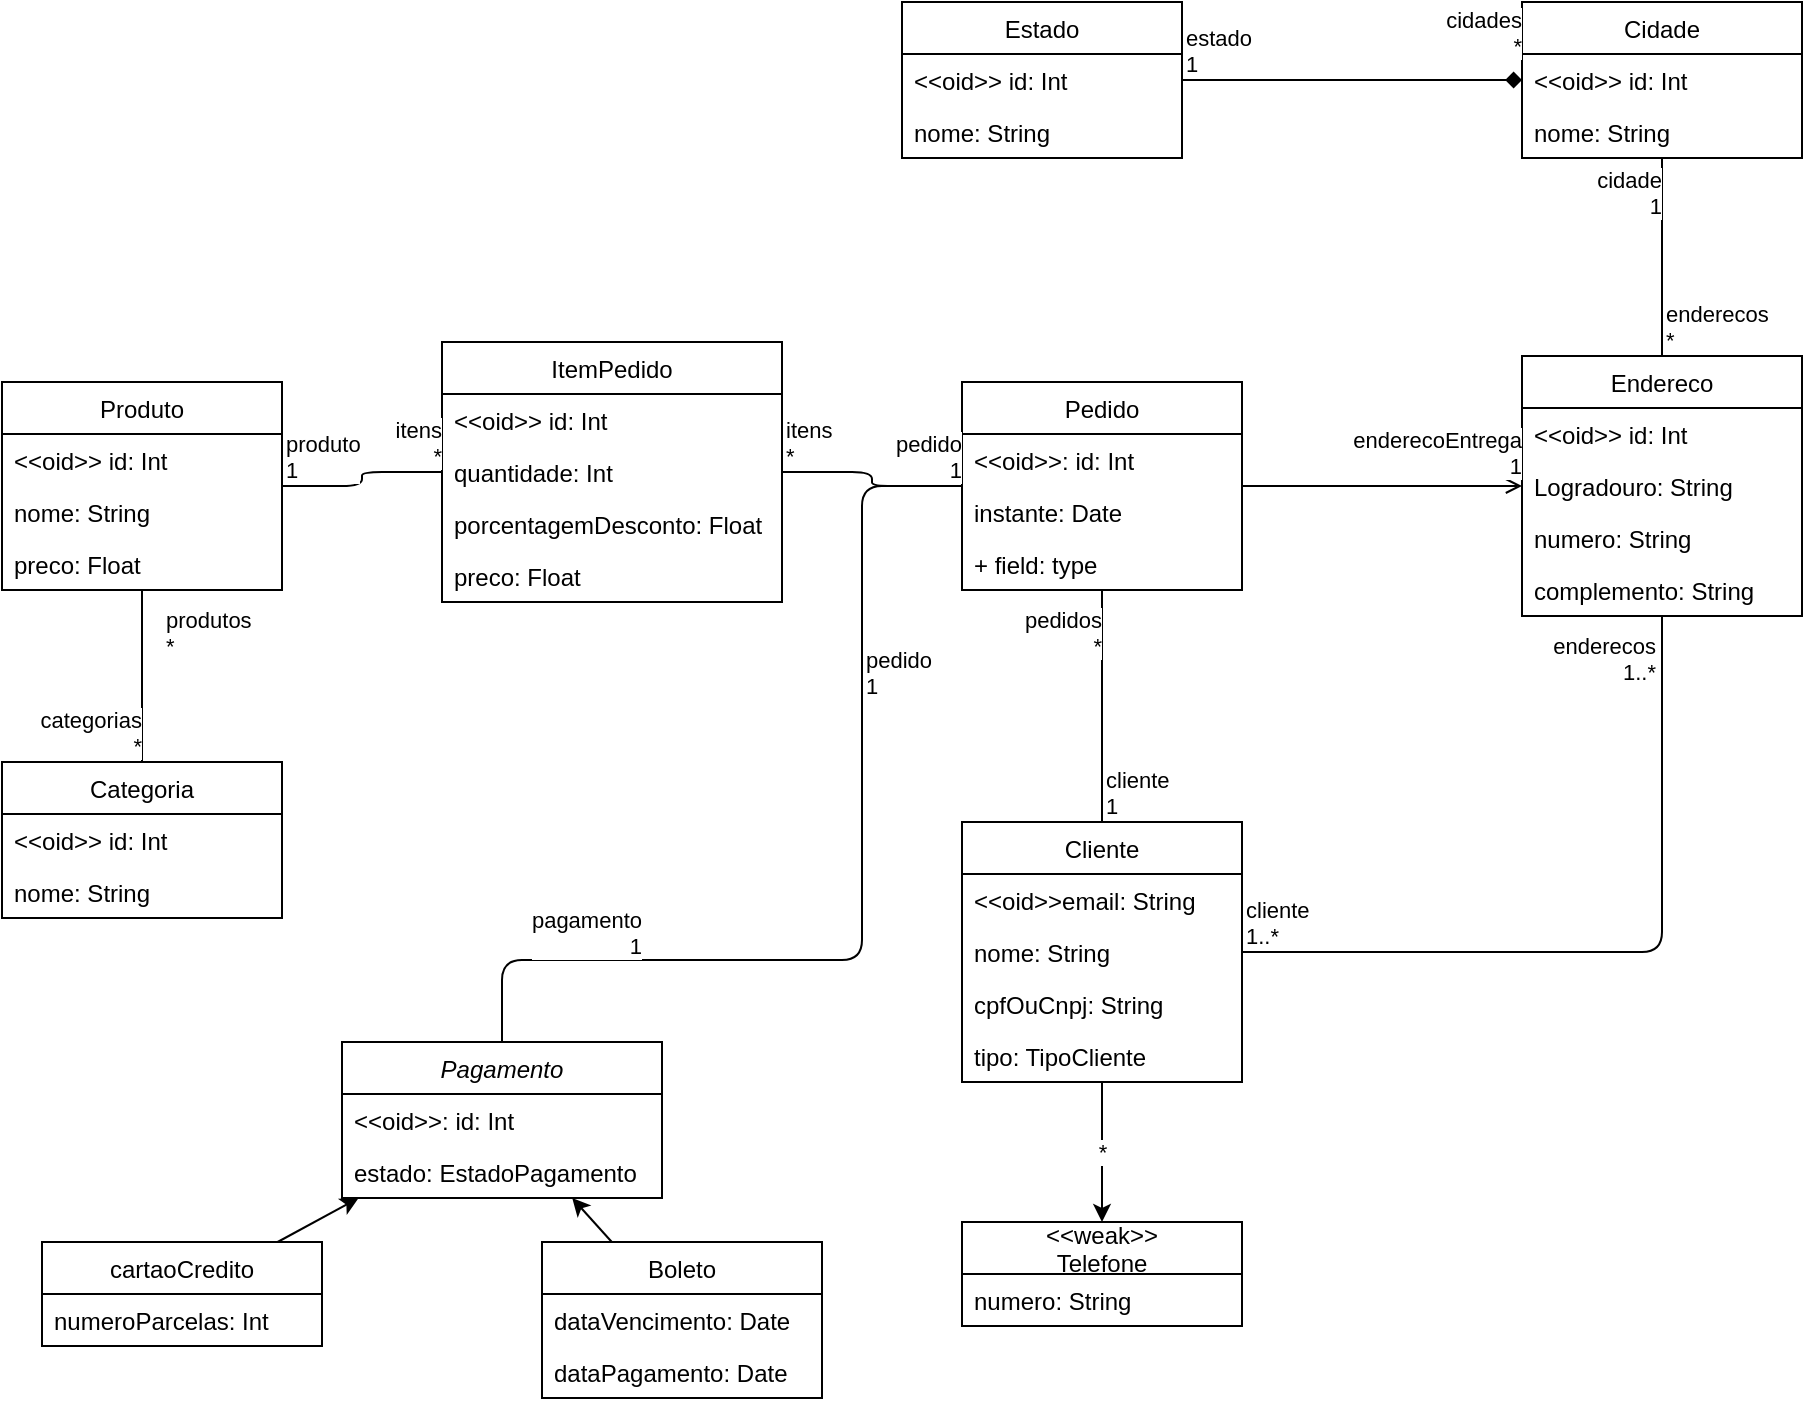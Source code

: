 <mxfile>
    <diagram id="x8gSHQNPnsCK7h07WH54" name="Page-1">
        <mxGraphModel dx="1360" dy="568" grid="1" gridSize="10" guides="0" tooltips="1" connect="1" arrows="1" fold="1" page="1" pageScale="1" pageWidth="1169" pageHeight="827" math="0" shadow="0">
            <root>
                <mxCell id="0"/>
                <mxCell id="1" parent="0"/>
                <mxCell id="2" value="Pedido" style="swimlane;fontStyle=0;childLayout=stackLayout;horizontal=1;startSize=26;fillColor=none;horizontalStack=0;resizeParent=1;resizeParentMax=0;resizeLast=0;collapsible=1;marginBottom=0;" vertex="1" parent="1">
                    <mxGeometry x="480" y="200" width="140" height="104" as="geometry"/>
                </mxCell>
                <mxCell id="3" value="&lt;&lt;oid&gt;&gt;: id: Int" style="text;strokeColor=none;fillColor=none;align=left;verticalAlign=top;spacingLeft=4;spacingRight=4;overflow=hidden;rotatable=0;points=[[0,0.5],[1,0.5]];portConstraint=eastwest;" vertex="1" parent="2">
                    <mxGeometry y="26" width="140" height="26" as="geometry"/>
                </mxCell>
                <mxCell id="4" value="instante: Date" style="text;strokeColor=none;fillColor=none;align=left;verticalAlign=top;spacingLeft=4;spacingRight=4;overflow=hidden;rotatable=0;points=[[0,0.5],[1,0.5]];portConstraint=eastwest;" vertex="1" parent="2">
                    <mxGeometry y="52" width="140" height="26" as="geometry"/>
                </mxCell>
                <mxCell id="5" value="+ field: type" style="text;strokeColor=none;fillColor=none;align=left;verticalAlign=top;spacingLeft=4;spacingRight=4;overflow=hidden;rotatable=0;points=[[0,0.5],[1,0.5]];portConstraint=eastwest;" vertex="1" parent="2">
                    <mxGeometry y="78" width="140" height="26" as="geometry"/>
                </mxCell>
                <mxCell id="6" value="Produto" style="swimlane;fontStyle=0;childLayout=stackLayout;horizontal=1;startSize=26;fillColor=none;horizontalStack=0;resizeParent=1;resizeParentMax=0;resizeLast=0;collapsible=1;marginBottom=0;" vertex="1" parent="1">
                    <mxGeometry y="200" width="140" height="104" as="geometry"/>
                </mxCell>
                <mxCell id="7" value="&lt;&lt;oid&gt;&gt; id: Int" style="text;strokeColor=none;fillColor=none;align=left;verticalAlign=top;spacingLeft=4;spacingRight=4;overflow=hidden;rotatable=0;points=[[0,0.5],[1,0.5]];portConstraint=eastwest;" vertex="1" parent="6">
                    <mxGeometry y="26" width="140" height="26" as="geometry"/>
                </mxCell>
                <mxCell id="8" value="nome: String" style="text;strokeColor=none;fillColor=none;align=left;verticalAlign=top;spacingLeft=4;spacingRight=4;overflow=hidden;rotatable=0;points=[[0,0.5],[1,0.5]];portConstraint=eastwest;" vertex="1" parent="6">
                    <mxGeometry y="52" width="140" height="26" as="geometry"/>
                </mxCell>
                <mxCell id="9" value="preco: Float" style="text;strokeColor=none;fillColor=none;align=left;verticalAlign=top;spacingLeft=4;spacingRight=4;overflow=hidden;rotatable=0;points=[[0,0.5],[1,0.5]];portConstraint=eastwest;" vertex="1" parent="6">
                    <mxGeometry y="78" width="140" height="26" as="geometry"/>
                </mxCell>
                <mxCell id="10" value="Categoria" style="swimlane;fontStyle=0;childLayout=stackLayout;horizontal=1;startSize=26;fillColor=none;horizontalStack=0;resizeParent=1;resizeParentMax=0;resizeLast=0;collapsible=1;marginBottom=0;" vertex="1" parent="1">
                    <mxGeometry y="390" width="140" height="78" as="geometry"/>
                </mxCell>
                <mxCell id="11" value="&lt;&lt;oid&gt;&gt; id: Int" style="text;strokeColor=none;fillColor=none;align=left;verticalAlign=top;spacingLeft=4;spacingRight=4;overflow=hidden;rotatable=0;points=[[0,0.5],[1,0.5]];portConstraint=eastwest;" vertex="1" parent="10">
                    <mxGeometry y="26" width="140" height="26" as="geometry"/>
                </mxCell>
                <mxCell id="12" value="nome: String" style="text;strokeColor=none;fillColor=none;align=left;verticalAlign=top;spacingLeft=4;spacingRight=4;overflow=hidden;rotatable=0;points=[[0,0.5],[1,0.5]];portConstraint=eastwest;" vertex="1" parent="10">
                    <mxGeometry y="52" width="140" height="26" as="geometry"/>
                </mxCell>
                <mxCell id="51" value="*" style="edgeStyle=none;html=1;" edge="1" parent="1" source="14" target="47">
                    <mxGeometry relative="1" as="geometry">
                        <mxPoint x="550" y="540" as="sourcePoint"/>
                    </mxGeometry>
                </mxCell>
                <mxCell id="14" value="Cliente" style="swimlane;fontStyle=0;childLayout=stackLayout;horizontal=1;startSize=26;fillColor=none;horizontalStack=0;resizeParent=1;resizeParentMax=0;resizeLast=0;collapsible=1;marginBottom=0;" vertex="1" parent="1">
                    <mxGeometry x="480" y="420" width="140" height="130" as="geometry"/>
                </mxCell>
                <mxCell id="15" value="&lt;&lt;oid&gt;&gt;email: String" style="text;strokeColor=none;fillColor=none;align=left;verticalAlign=top;spacingLeft=4;spacingRight=4;overflow=hidden;rotatable=0;points=[[0,0.5],[1,0.5]];portConstraint=eastwest;" vertex="1" parent="14">
                    <mxGeometry y="26" width="140" height="26" as="geometry"/>
                </mxCell>
                <mxCell id="16" value="nome: String&#10;" style="text;strokeColor=none;fillColor=none;align=left;verticalAlign=top;spacingLeft=4;spacingRight=4;overflow=hidden;rotatable=0;points=[[0,0.5],[1,0.5]];portConstraint=eastwest;" vertex="1" parent="14">
                    <mxGeometry y="52" width="140" height="26" as="geometry"/>
                </mxCell>
                <mxCell id="17" value="cpfOuCnpj: String" style="text;strokeColor=none;fillColor=none;align=left;verticalAlign=top;spacingLeft=4;spacingRight=4;overflow=hidden;rotatable=0;points=[[0,0.5],[1,0.5]];portConstraint=eastwest;" vertex="1" parent="14">
                    <mxGeometry y="78" width="140" height="26" as="geometry"/>
                </mxCell>
                <mxCell id="46" value="tipo: TipoCliente" style="text;strokeColor=none;fillColor=none;align=left;verticalAlign=top;spacingLeft=4;spacingRight=4;overflow=hidden;rotatable=0;points=[[0,0.5],[1,0.5]];portConstraint=eastwest;" vertex="1" parent="14">
                    <mxGeometry y="104" width="140" height="26" as="geometry"/>
                </mxCell>
                <mxCell id="18" value="Endereco" style="swimlane;fontStyle=0;childLayout=stackLayout;horizontal=1;startSize=26;fillColor=none;horizontalStack=0;resizeParent=1;resizeParentMax=0;resizeLast=0;collapsible=1;marginBottom=0;" vertex="1" parent="1">
                    <mxGeometry x="760" y="187" width="140" height="130" as="geometry"/>
                </mxCell>
                <mxCell id="105" value="&lt;&lt;oid&gt;&gt; id: Int" style="text;strokeColor=none;fillColor=none;align=left;verticalAlign=top;spacingLeft=4;spacingRight=4;overflow=hidden;rotatable=0;points=[[0,0.5],[1,0.5]];portConstraint=eastwest;" vertex="1" parent="18">
                    <mxGeometry y="26" width="140" height="26" as="geometry"/>
                </mxCell>
                <mxCell id="19" value="Logradouro: String" style="text;strokeColor=none;fillColor=none;align=left;verticalAlign=top;spacingLeft=4;spacingRight=4;overflow=hidden;rotatable=0;points=[[0,0.5],[1,0.5]];portConstraint=eastwest;" vertex="1" parent="18">
                    <mxGeometry y="52" width="140" height="26" as="geometry"/>
                </mxCell>
                <mxCell id="20" value="numero: String" style="text;strokeColor=none;fillColor=none;align=left;verticalAlign=top;spacingLeft=4;spacingRight=4;overflow=hidden;rotatable=0;points=[[0,0.5],[1,0.5]];portConstraint=eastwest;" vertex="1" parent="18">
                    <mxGeometry y="78" width="140" height="26" as="geometry"/>
                </mxCell>
                <mxCell id="21" value="complemento: String" style="text;strokeColor=none;fillColor=none;align=left;verticalAlign=top;spacingLeft=4;spacingRight=4;overflow=hidden;rotatable=0;points=[[0,0.5],[1,0.5]];portConstraint=eastwest;" vertex="1" parent="18">
                    <mxGeometry y="104" width="140" height="26" as="geometry"/>
                </mxCell>
                <mxCell id="56" value="" style="edgeStyle=none;html=1;" edge="1" parent="1" source="52" target="22">
                    <mxGeometry relative="1" as="geometry"/>
                </mxCell>
                <mxCell id="22" value="Pagamento" style="swimlane;fontStyle=2;childLayout=stackLayout;horizontal=1;startSize=26;fillColor=none;horizontalStack=0;resizeParent=1;resizeParentMax=0;resizeLast=0;collapsible=1;marginBottom=0;" vertex="1" parent="1">
                    <mxGeometry x="170" y="530" width="160" height="78" as="geometry"/>
                </mxCell>
                <mxCell id="23" value="&lt;&lt;oid&gt;&gt;: id: Int" style="text;strokeColor=none;fillColor=none;align=left;verticalAlign=top;spacingLeft=4;spacingRight=4;overflow=hidden;rotatable=0;points=[[0,0.5],[1,0.5]];portConstraint=eastwest;" vertex="1" parent="22">
                    <mxGeometry y="26" width="160" height="26" as="geometry"/>
                </mxCell>
                <mxCell id="24" value="estado: EstadoPagamento" style="text;strokeColor=none;fillColor=none;align=left;verticalAlign=top;spacingLeft=4;spacingRight=4;overflow=hidden;rotatable=0;points=[[0,0.5],[1,0.5]];portConstraint=eastwest;" vertex="1" parent="22">
                    <mxGeometry y="52" width="160" height="26" as="geometry"/>
                </mxCell>
                <mxCell id="26" value="ItemPedido" style="swimlane;fontStyle=0;childLayout=stackLayout;horizontal=1;startSize=26;fillColor=none;horizontalStack=0;resizeParent=1;resizeParentMax=0;resizeLast=0;collapsible=1;marginBottom=0;direction=east;" vertex="1" parent="1">
                    <mxGeometry x="220" y="180" width="170" height="130" as="geometry"/>
                </mxCell>
                <mxCell id="27" value="&lt;&lt;oid&gt;&gt; id: Int" style="text;strokeColor=none;fillColor=none;align=left;verticalAlign=top;spacingLeft=4;spacingRight=4;overflow=hidden;rotatable=0;points=[[0,0.5],[1,0.5]];portConstraint=eastwest;" vertex="1" parent="26">
                    <mxGeometry y="26" width="170" height="26" as="geometry"/>
                </mxCell>
                <mxCell id="28" value="quantidade: Int&#10;" style="text;strokeColor=none;fillColor=none;align=left;verticalAlign=top;spacingLeft=4;spacingRight=4;overflow=hidden;rotatable=0;points=[[0,0.5],[1,0.5]];portConstraint=eastwest;" vertex="1" parent="26">
                    <mxGeometry y="52" width="170" height="26" as="geometry"/>
                </mxCell>
                <mxCell id="29" value="porcentagemDesconto: Float" style="text;strokeColor=none;fillColor=none;align=left;verticalAlign=top;spacingLeft=4;spacingRight=4;overflow=hidden;rotatable=0;points=[[0,0.5],[1,0.5]];portConstraint=eastwest;" vertex="1" parent="26">
                    <mxGeometry y="78" width="170" height="26" as="geometry"/>
                </mxCell>
                <mxCell id="T27rt7X4OvN3B6ufxZ4N-106" value="preco: Float" style="text;strokeColor=none;fillColor=none;align=left;verticalAlign=top;spacingLeft=4;spacingRight=4;overflow=hidden;rotatable=0;points=[[0,0.5],[1,0.5]];portConstraint=eastwest;" vertex="1" parent="26">
                    <mxGeometry y="104" width="170" height="26" as="geometry"/>
                </mxCell>
                <mxCell id="31" value="" style="endArrow=none;html=1;edgeStyle=orthogonalEdgeStyle;" edge="1" parent="1" source="26" target="2">
                    <mxGeometry relative="1" as="geometry">
                        <mxPoint x="480" y="250" as="sourcePoint"/>
                        <mxPoint x="640" y="250" as="targetPoint"/>
                    </mxGeometry>
                </mxCell>
                <mxCell id="32" value="itens&lt;br&gt;*" style="edgeLabel;resizable=0;html=1;align=left;verticalAlign=bottom;" connectable="0" vertex="1" parent="31">
                    <mxGeometry x="-1" relative="1" as="geometry"/>
                </mxCell>
                <mxCell id="33" value="pedido&lt;br&gt;1" style="edgeLabel;resizable=0;html=1;align=right;verticalAlign=bottom;" connectable="0" vertex="1" parent="31">
                    <mxGeometry x="1" relative="1" as="geometry"/>
                </mxCell>
                <mxCell id="34" value="" style="endArrow=none;html=1;edgeStyle=orthogonalEdgeStyle;" edge="1" parent="1" source="6" target="26">
                    <mxGeometry relative="1" as="geometry">
                        <mxPoint x="480" y="250" as="sourcePoint"/>
                        <mxPoint x="640" y="250" as="targetPoint"/>
                    </mxGeometry>
                </mxCell>
                <mxCell id="35" value="produto&lt;br&gt;1" style="edgeLabel;resizable=0;html=1;align=left;verticalAlign=bottom;" connectable="0" vertex="1" parent="34">
                    <mxGeometry x="-1" relative="1" as="geometry"/>
                </mxCell>
                <mxCell id="36" value="itens&lt;br&gt;*" style="edgeLabel;resizable=0;html=1;align=right;verticalAlign=bottom;" connectable="0" vertex="1" parent="34">
                    <mxGeometry x="1" relative="1" as="geometry"/>
                </mxCell>
                <mxCell id="47" value="&lt;&lt;weak&gt;&gt;&#10;Telefone" style="swimlane;fontStyle=0;childLayout=stackLayout;horizontal=1;startSize=26;fillColor=none;horizontalStack=0;resizeParent=1;resizeParentMax=0;resizeLast=0;collapsible=1;marginBottom=0;" vertex="1" parent="1">
                    <mxGeometry x="480" y="620" width="140" height="52" as="geometry"/>
                </mxCell>
                <mxCell id="48" value="numero: String" style="text;strokeColor=none;fillColor=none;align=left;verticalAlign=top;spacingLeft=4;spacingRight=4;overflow=hidden;rotatable=0;points=[[0,0.5],[1,0.5]];portConstraint=eastwest;" vertex="1" parent="47">
                    <mxGeometry y="26" width="140" height="26" as="geometry"/>
                </mxCell>
                <mxCell id="52" value="cartaoCredito" style="swimlane;fontStyle=0;childLayout=stackLayout;horizontal=1;startSize=26;fillColor=none;horizontalStack=0;resizeParent=1;resizeParentMax=0;resizeLast=0;collapsible=1;marginBottom=0;" vertex="1" parent="1">
                    <mxGeometry x="20" y="630" width="140" height="52" as="geometry"/>
                </mxCell>
                <mxCell id="53" value="numeroParcelas: Int" style="text;strokeColor=none;fillColor=none;align=left;verticalAlign=top;spacingLeft=4;spacingRight=4;overflow=hidden;rotatable=0;points=[[0,0.5],[1,0.5]];portConstraint=eastwest;" vertex="1" parent="52">
                    <mxGeometry y="26" width="140" height="26" as="geometry"/>
                </mxCell>
                <mxCell id="62" value="" style="edgeStyle=none;html=1;" edge="1" parent="1" source="57" target="22">
                    <mxGeometry relative="1" as="geometry">
                        <mxPoint x="420" y="708" as="targetPoint"/>
                    </mxGeometry>
                </mxCell>
                <mxCell id="57" value="Boleto" style="swimlane;fontStyle=0;childLayout=stackLayout;horizontal=1;startSize=26;fillColor=none;horizontalStack=0;resizeParent=1;resizeParentMax=0;resizeLast=0;collapsible=1;marginBottom=0;" vertex="1" parent="1">
                    <mxGeometry x="270" y="630" width="140" height="78" as="geometry"/>
                </mxCell>
                <mxCell id="58" value="dataVencimento: Date" style="text;strokeColor=none;fillColor=none;align=left;verticalAlign=top;spacingLeft=4;spacingRight=4;overflow=hidden;rotatable=0;points=[[0,0.5],[1,0.5]];portConstraint=eastwest;" vertex="1" parent="57">
                    <mxGeometry y="26" width="140" height="26" as="geometry"/>
                </mxCell>
                <mxCell id="59" value="dataPagamento: Date" style="text;strokeColor=none;fillColor=none;align=left;verticalAlign=top;spacingLeft=4;spacingRight=4;overflow=hidden;rotatable=0;points=[[0,0.5],[1,0.5]];portConstraint=eastwest;" vertex="1" parent="57">
                    <mxGeometry y="52" width="140" height="26" as="geometry"/>
                </mxCell>
                <mxCell id="63" value="" style="endArrow=none;html=1;edgeStyle=orthogonalEdgeStyle;" edge="1" parent="1" source="6" target="10">
                    <mxGeometry relative="1" as="geometry">
                        <mxPoint x="300" y="50" as="sourcePoint"/>
                        <mxPoint x="460" y="50" as="targetPoint"/>
                    </mxGeometry>
                </mxCell>
                <mxCell id="64" value="produtos&lt;br&gt;*" style="edgeLabel;resizable=0;html=1;align=left;verticalAlign=bottom;" connectable="0" vertex="1" parent="63">
                    <mxGeometry x="-1" relative="1" as="geometry">
                        <mxPoint x="10" y="36" as="offset"/>
                    </mxGeometry>
                </mxCell>
                <mxCell id="65" value="categorias&lt;br&gt;*" style="edgeLabel;resizable=0;html=1;align=right;verticalAlign=bottom;" connectable="0" vertex="1" parent="63">
                    <mxGeometry x="1" relative="1" as="geometry">
                        <mxPoint as="offset"/>
                    </mxGeometry>
                </mxCell>
                <mxCell id="70" value="" style="endArrow=none;html=1;edgeStyle=orthogonalEdgeStyle;" edge="1" parent="1" source="14" target="18">
                    <mxGeometry relative="1" as="geometry">
                        <mxPoint x="400" y="330" as="sourcePoint"/>
                        <mxPoint x="810" y="310" as="targetPoint"/>
                    </mxGeometry>
                </mxCell>
                <mxCell id="71" value="cliente&lt;br&gt;1..*" style="edgeLabel;resizable=0;html=1;align=left;verticalAlign=bottom;" connectable="0" vertex="1" parent="70">
                    <mxGeometry x="-1" relative="1" as="geometry"/>
                </mxCell>
                <mxCell id="72" value="enderecos&lt;br&gt;1..*" style="edgeLabel;resizable=0;html=1;align=right;verticalAlign=bottom;" connectable="0" vertex="1" parent="70">
                    <mxGeometry x="1" relative="1" as="geometry">
                        <mxPoint x="-3" y="36" as="offset"/>
                    </mxGeometry>
                </mxCell>
                <mxCell id="73" value="" style="endArrow=none;html=1;edgeStyle=orthogonalEdgeStyle;" edge="1" parent="1" source="14" target="2">
                    <mxGeometry relative="1" as="geometry">
                        <mxPoint x="580" y="300" as="sourcePoint"/>
                        <mxPoint x="740" y="300" as="targetPoint"/>
                    </mxGeometry>
                </mxCell>
                <mxCell id="74" value="cliente&lt;br&gt;1" style="edgeLabel;resizable=0;html=1;align=left;verticalAlign=bottom;" connectable="0" vertex="1" parent="73">
                    <mxGeometry x="-1" relative="1" as="geometry"/>
                </mxCell>
                <mxCell id="75" value="pedidos&lt;br&gt;*" style="edgeLabel;resizable=0;html=1;align=right;verticalAlign=bottom;" connectable="0" vertex="1" parent="73">
                    <mxGeometry x="1" relative="1" as="geometry">
                        <mxPoint y="36" as="offset"/>
                    </mxGeometry>
                </mxCell>
                <mxCell id="76" value="" style="endArrow=open;html=1;edgeStyle=orthogonalEdgeStyle;startArrow=none;startFill=0;endFill=0;" edge="1" parent="1" source="2" target="18">
                    <mxGeometry relative="1" as="geometry">
                        <mxPoint x="580" y="280" as="sourcePoint"/>
                        <mxPoint x="740" y="280" as="targetPoint"/>
                    </mxGeometry>
                </mxCell>
                <mxCell id="78" value="enderecoEntrega&lt;br&gt;1" style="edgeLabel;resizable=0;html=1;align=right;verticalAlign=bottom;" connectable="0" vertex="1" parent="76">
                    <mxGeometry x="1" relative="1" as="geometry">
                        <mxPoint y="-2" as="offset"/>
                    </mxGeometry>
                </mxCell>
                <mxCell id="81" value="Cidade" style="swimlane;fontStyle=0;childLayout=stackLayout;horizontal=1;startSize=26;fillColor=none;horizontalStack=0;resizeParent=1;resizeParentMax=0;resizeLast=0;collapsible=1;marginBottom=0;" vertex="1" parent="1">
                    <mxGeometry x="760" y="10" width="140" height="78" as="geometry"/>
                </mxCell>
                <mxCell id="82" value="&lt;&lt;oid&gt;&gt; id: Int" style="text;strokeColor=none;fillColor=none;align=left;verticalAlign=top;spacingLeft=4;spacingRight=4;overflow=hidden;rotatable=0;points=[[0,0.5],[1,0.5]];portConstraint=eastwest;" vertex="1" parent="81">
                    <mxGeometry y="26" width="140" height="26" as="geometry"/>
                </mxCell>
                <mxCell id="83" value="nome: String" style="text;strokeColor=none;fillColor=none;align=left;verticalAlign=top;spacingLeft=4;spacingRight=4;overflow=hidden;rotatable=0;points=[[0,0.5],[1,0.5]];portConstraint=eastwest;" vertex="1" parent="81">
                    <mxGeometry y="52" width="140" height="26" as="geometry"/>
                </mxCell>
                <mxCell id="85" value="Estado" style="swimlane;fontStyle=0;childLayout=stackLayout;horizontal=1;startSize=26;fillColor=none;horizontalStack=0;resizeParent=1;resizeParentMax=0;resizeLast=0;collapsible=1;marginBottom=0;" vertex="1" parent="1">
                    <mxGeometry x="450" y="10" width="140" height="78" as="geometry"/>
                </mxCell>
                <mxCell id="86" value="&lt;&lt;oid&gt;&gt; id: Int" style="text;strokeColor=none;fillColor=none;align=left;verticalAlign=top;spacingLeft=4;spacingRight=4;overflow=hidden;rotatable=0;points=[[0,0.5],[1,0.5]];portConstraint=eastwest;" vertex="1" parent="85">
                    <mxGeometry y="26" width="140" height="26" as="geometry"/>
                </mxCell>
                <mxCell id="87" value="nome: String" style="text;strokeColor=none;fillColor=none;align=left;verticalAlign=top;spacingLeft=4;spacingRight=4;overflow=hidden;rotatable=0;points=[[0,0.5],[1,0.5]];portConstraint=eastwest;" vertex="1" parent="85">
                    <mxGeometry y="52" width="140" height="26" as="geometry"/>
                </mxCell>
                <mxCell id="89" value="" style="endArrow=none;html=1;edgeStyle=orthogonalEdgeStyle;" edge="1" parent="1" source="18" target="81">
                    <mxGeometry relative="1" as="geometry">
                        <mxPoint x="900" y="50" as="sourcePoint"/>
                        <mxPoint x="1060" y="50" as="targetPoint"/>
                    </mxGeometry>
                </mxCell>
                <mxCell id="90" value="enderecos&lt;br&gt;*" style="edgeLabel;resizable=0;html=1;align=left;verticalAlign=bottom;" connectable="0" vertex="1" parent="89">
                    <mxGeometry x="-1" relative="1" as="geometry"/>
                </mxCell>
                <mxCell id="91" value="cidade&lt;br&gt;1" style="edgeLabel;resizable=0;html=1;align=right;verticalAlign=bottom;" connectable="0" vertex="1" parent="89">
                    <mxGeometry x="1" relative="1" as="geometry">
                        <mxPoint y="32" as="offset"/>
                    </mxGeometry>
                </mxCell>
                <mxCell id="98" value="" style="endArrow=none;html=1;edgeStyle=orthogonalEdgeStyle;" edge="1" parent="1" source="2" target="22">
                    <mxGeometry relative="1" as="geometry">
                        <mxPoint x="590" y="390" as="sourcePoint"/>
                        <mxPoint x="430" y="480" as="targetPoint"/>
                        <Array as="points">
                            <mxPoint x="430" y="252"/>
                            <mxPoint x="430" y="489"/>
                        </Array>
                    </mxGeometry>
                </mxCell>
                <mxCell id="99" value="pedido&lt;br&gt;1" style="edgeLabel;resizable=0;html=1;align=left;verticalAlign=bottom;" connectable="0" vertex="1" parent="98">
                    <mxGeometry x="-1" relative="1" as="geometry">
                        <mxPoint x="-50" y="108" as="offset"/>
                    </mxGeometry>
                </mxCell>
                <mxCell id="100" value="pagamento&lt;br&gt;1" style="edgeLabel;resizable=0;html=1;align=right;verticalAlign=bottom;" connectable="0" vertex="1" parent="98">
                    <mxGeometry x="1" relative="1" as="geometry">
                        <mxPoint x="70" y="-40" as="offset"/>
                    </mxGeometry>
                </mxCell>
                <mxCell id="XtTkwKMUwt0IfQWWXWxo-109" value="" style="endArrow=diamond;html=1;edgeStyle=orthogonalEdgeStyle;endFill=1;" edge="1" parent="1" source="85" target="81">
                    <mxGeometry relative="1" as="geometry">
                        <mxPoint x="470" y="200" as="sourcePoint"/>
                        <mxPoint x="630" y="200" as="targetPoint"/>
                    </mxGeometry>
                </mxCell>
                <mxCell id="XtTkwKMUwt0IfQWWXWxo-110" value="estado&lt;br&gt;1" style="edgeLabel;resizable=0;html=1;align=left;verticalAlign=bottom;" connectable="0" vertex="1" parent="XtTkwKMUwt0IfQWWXWxo-109">
                    <mxGeometry x="-1" relative="1" as="geometry"/>
                </mxCell>
                <mxCell id="XtTkwKMUwt0IfQWWXWxo-111" value="cidades&lt;br&gt;*" style="edgeLabel;resizable=0;html=1;align=right;verticalAlign=bottom;" connectable="0" vertex="1" parent="XtTkwKMUwt0IfQWWXWxo-109">
                    <mxGeometry x="1" relative="1" as="geometry">
                        <mxPoint y="-9" as="offset"/>
                    </mxGeometry>
                </mxCell>
            </root>
        </mxGraphModel>
    </diagram>
    <diagram id="8VAGmo3yXXHddjIW9pio" name="enumerations">
        <mxGraphModel dx="533" dy="568" grid="1" gridSize="10" guides="1" tooltips="1" connect="1" arrows="1" fold="1" page="1" pageScale="1" pageWidth="827" pageHeight="1169" math="0" shadow="0">
            <root>
                <mxCell id="gr2d8m7FnbPmKT7PcSqf-0"/>
                <mxCell id="gr2d8m7FnbPmKT7PcSqf-1" parent="gr2d8m7FnbPmKT7PcSqf-0"/>
                <mxCell id="gr2d8m7FnbPmKT7PcSqf-2" value="&lt;&lt;enumeration&gt;&gt;&#10;EstadoPagamento" style="swimlane;fontStyle=0;childLayout=stackLayout;horizontal=1;startSize=26;fillColor=none;horizontalStack=0;resizeParent=1;resizeParentMax=0;resizeLast=0;collapsible=1;marginBottom=0;" vertex="1" parent="gr2d8m7FnbPmKT7PcSqf-1">
                    <mxGeometry x="880" y="200" width="140" height="104" as="geometry"/>
                </mxCell>
                <mxCell id="gr2d8m7FnbPmKT7PcSqf-3" value="PENDENTE: Int" style="text;strokeColor=none;fillColor=none;align=left;verticalAlign=top;spacingLeft=4;spacingRight=4;overflow=hidden;rotatable=0;points=[[0,0.5],[1,0.5]];portConstraint=eastwest;" vertex="1" parent="gr2d8m7FnbPmKT7PcSqf-2">
                    <mxGeometry y="26" width="140" height="26" as="geometry"/>
                </mxCell>
                <mxCell id="gr2d8m7FnbPmKT7PcSqf-4" value="QUITADO: Int" style="text;strokeColor=none;fillColor=none;align=left;verticalAlign=top;spacingLeft=4;spacingRight=4;overflow=hidden;rotatable=0;points=[[0,0.5],[1,0.5]];portConstraint=eastwest;" vertex="1" parent="gr2d8m7FnbPmKT7PcSqf-2">
                    <mxGeometry y="52" width="140" height="26" as="geometry"/>
                </mxCell>
                <mxCell id="gr2d8m7FnbPmKT7PcSqf-5" value="CANCELADO: Int" style="text;strokeColor=none;fillColor=none;align=left;verticalAlign=top;spacingLeft=4;spacingRight=4;overflow=hidden;rotatable=0;points=[[0,0.5],[1,0.5]];portConstraint=eastwest;" vertex="1" parent="gr2d8m7FnbPmKT7PcSqf-2">
                    <mxGeometry y="78" width="140" height="26" as="geometry"/>
                </mxCell>
                <mxCell id="gr2d8m7FnbPmKT7PcSqf-6" value="&lt;&lt;enumeration&gt;&gt;&#10;TipoCliente" style="swimlane;fontStyle=0;childLayout=stackLayout;horizontal=1;startSize=26;fillColor=none;horizontalStack=0;resizeParent=1;resizeParentMax=0;resizeLast=0;collapsible=1;marginBottom=0;" vertex="1" parent="gr2d8m7FnbPmKT7PcSqf-1">
                    <mxGeometry x="880" y="40" width="140" height="78" as="geometry"/>
                </mxCell>
                <mxCell id="gr2d8m7FnbPmKT7PcSqf-7" value="PESSOAFISICA: Int" style="text;strokeColor=none;fillColor=none;align=left;verticalAlign=top;spacingLeft=4;spacingRight=4;overflow=hidden;rotatable=0;points=[[0,0.5],[1,0.5]];portConstraint=eastwest;" vertex="1" parent="gr2d8m7FnbPmKT7PcSqf-6">
                    <mxGeometry y="26" width="140" height="26" as="geometry"/>
                </mxCell>
                <mxCell id="gr2d8m7FnbPmKT7PcSqf-8" value="PESSOAJURIDICA: Int" style="text;strokeColor=none;fillColor=none;align=left;verticalAlign=top;spacingLeft=4;spacingRight=4;overflow=hidden;rotatable=0;points=[[0,0.5],[1,0.5]];portConstraint=eastwest;" vertex="1" parent="gr2d8m7FnbPmKT7PcSqf-6">
                    <mxGeometry y="52" width="140" height="26" as="geometry"/>
                </mxCell>
            </root>
        </mxGraphModel>
    </diagram>
</mxfile>